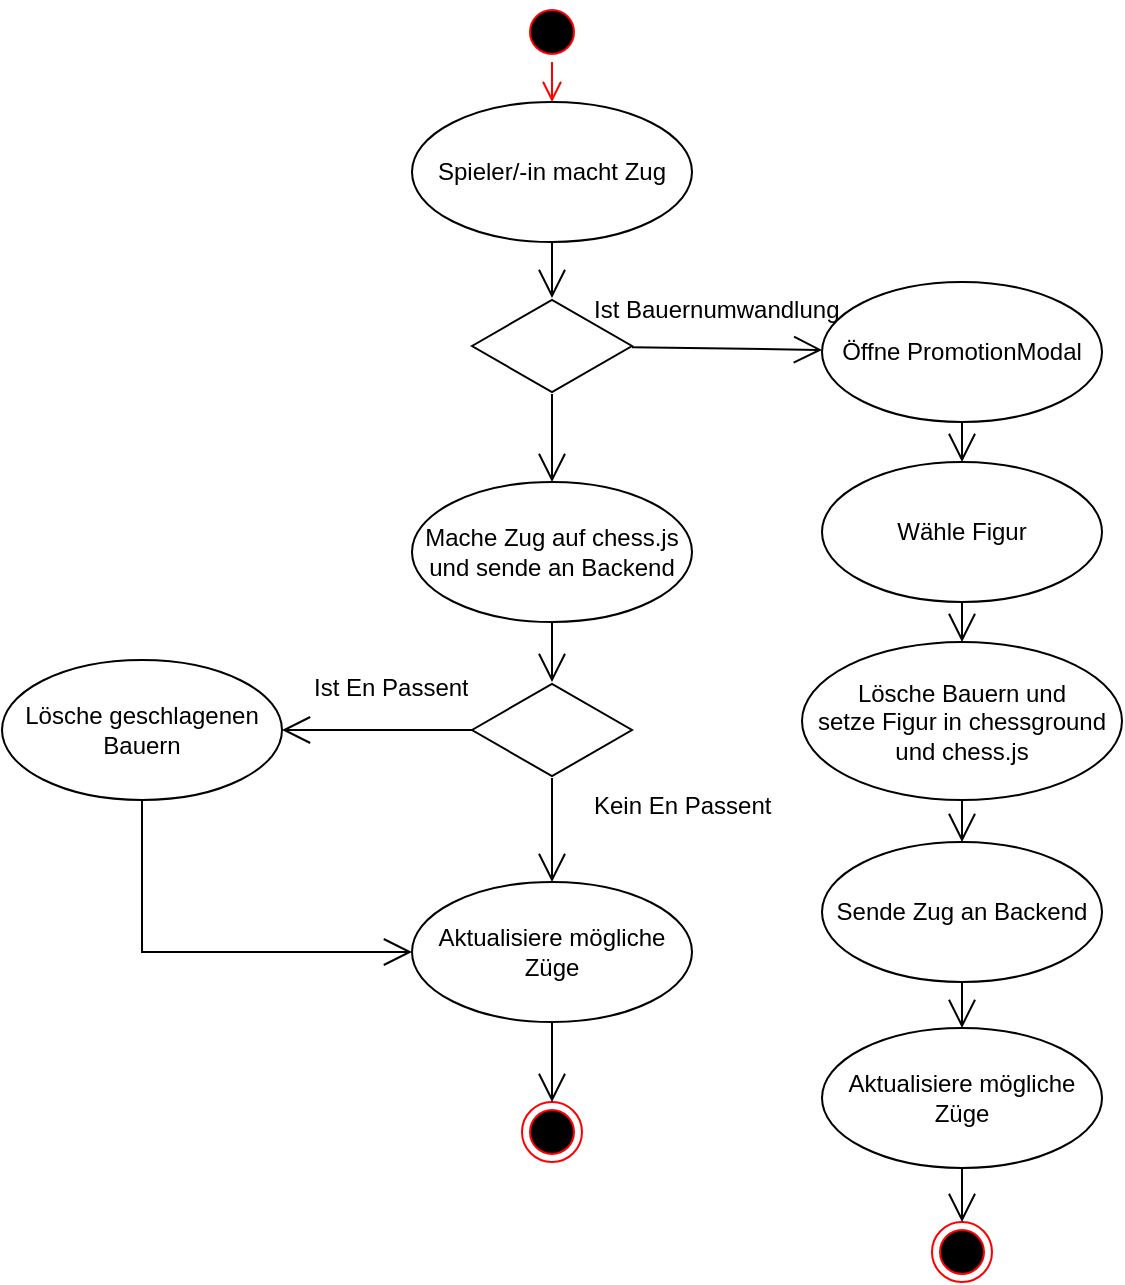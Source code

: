 <mxfile version="21.3.2" type="device">
  <diagram name="Page-1" id="0783ab3e-0a74-02c8-0abd-f7b4e66b4bec">
    <mxGraphModel dx="1050" dy="541" grid="1" gridSize="10" guides="1" tooltips="1" connect="1" arrows="1" fold="1" page="1" pageScale="1" pageWidth="600" pageHeight="700" background="none" math="0" shadow="0">
      <root>
        <mxCell id="0" />
        <mxCell id="1" parent="0" />
        <mxCell id="wbuntGqTaFYtr3KhO8sW-3" value="" style="ellipse;html=1;shape=startState;fillColor=#000000;strokeColor=#ff0000;" parent="1" vertex="1">
          <mxGeometry x="260" y="50" width="30" height="30" as="geometry" />
        </mxCell>
        <mxCell id="wbuntGqTaFYtr3KhO8sW-4" value="" style="edgeStyle=orthogonalEdgeStyle;html=1;verticalAlign=bottom;endArrow=open;endSize=8;strokeColor=#ff0000;rounded=0;" parent="1" source="wbuntGqTaFYtr3KhO8sW-3" edge="1">
          <mxGeometry relative="1" as="geometry">
            <mxPoint x="275" y="100" as="targetPoint" />
          </mxGeometry>
        </mxCell>
        <mxCell id="wbuntGqTaFYtr3KhO8sW-5" value="Spieler/-in macht Zug" style="ellipse;whiteSpace=wrap;html=1;" parent="1" vertex="1">
          <mxGeometry x="205" y="100" width="140" height="70" as="geometry" />
        </mxCell>
        <mxCell id="wbuntGqTaFYtr3KhO8sW-6" value="" style="html=1;whiteSpace=wrap;aspect=fixed;shape=isoRectangle;" parent="1" vertex="1">
          <mxGeometry x="235" y="198" width="80" height="48" as="geometry" />
        </mxCell>
        <mxCell id="wbuntGqTaFYtr3KhO8sW-7" value="" style="endArrow=open;endFill=1;endSize=12;html=1;rounded=0;" parent="1" source="wbuntGqTaFYtr3KhO8sW-5" target="wbuntGqTaFYtr3KhO8sW-6" edge="1">
          <mxGeometry width="160" relative="1" as="geometry">
            <mxPoint x="190" y="250" as="sourcePoint" />
            <mxPoint x="350" y="250" as="targetPoint" />
          </mxGeometry>
        </mxCell>
        <mxCell id="wbuntGqTaFYtr3KhO8sW-11" value="" style="endArrow=open;endFill=1;endSize=12;html=1;rounded=0;" parent="1" source="wbuntGqTaFYtr3KhO8sW-6" target="wbuntGqTaFYtr3KhO8sW-13" edge="1">
          <mxGeometry width="160" relative="1" as="geometry">
            <mxPoint x="440" y="330" as="sourcePoint" />
            <mxPoint x="550" y="255" as="targetPoint" />
          </mxGeometry>
        </mxCell>
        <mxCell id="wbuntGqTaFYtr3KhO8sW-12" value="Ist Bauernumwandlung" style="text;strokeColor=none;fillColor=none;align=left;verticalAlign=top;spacingLeft=4;spacingRight=4;overflow=hidden;rotatable=0;points=[[0,0.5],[1,0.5]];portConstraint=eastwest;whiteSpace=wrap;html=1;" parent="1" vertex="1">
          <mxGeometry x="290" y="190" width="160" height="26" as="geometry" />
        </mxCell>
        <mxCell id="wbuntGqTaFYtr3KhO8sW-13" value="Öffne PromotionModal" style="ellipse;whiteSpace=wrap;html=1;" parent="1" vertex="1">
          <mxGeometry x="410" y="190" width="140" height="70" as="geometry" />
        </mxCell>
        <mxCell id="wbuntGqTaFYtr3KhO8sW-14" value="" style="endArrow=open;endFill=1;endSize=12;html=1;rounded=0;" parent="1" source="wbuntGqTaFYtr3KhO8sW-6" target="wbuntGqTaFYtr3KhO8sW-22" edge="1">
          <mxGeometry width="160" relative="1" as="geometry">
            <mxPoint x="190" y="250" as="sourcePoint" />
            <mxPoint x="275" y="310" as="targetPoint" />
          </mxGeometry>
        </mxCell>
        <mxCell id="wbuntGqTaFYtr3KhO8sW-22" value="Mache Zug auf chess.js und sende an Backend" style="ellipse;whiteSpace=wrap;html=1;" parent="1" vertex="1">
          <mxGeometry x="205" y="290" width="140" height="70" as="geometry" />
        </mxCell>
        <mxCell id="wbuntGqTaFYtr3KhO8sW-25" value="" style="html=1;whiteSpace=wrap;aspect=fixed;shape=isoRectangle;" parent="1" vertex="1">
          <mxGeometry x="235" y="390" width="80" height="48" as="geometry" />
        </mxCell>
        <mxCell id="wbuntGqTaFYtr3KhO8sW-29" value="" style="endArrow=open;endFill=1;endSize=12;html=1;rounded=0;" parent="1" source="wbuntGqTaFYtr3KhO8sW-22" target="wbuntGqTaFYtr3KhO8sW-25" edge="1">
          <mxGeometry width="160" relative="1" as="geometry">
            <mxPoint x="190" y="360" as="sourcePoint" />
            <mxPoint x="350" y="360" as="targetPoint" />
          </mxGeometry>
        </mxCell>
        <mxCell id="wbuntGqTaFYtr3KhO8sW-31" value="" style="endArrow=open;endFill=1;endSize=12;html=1;rounded=0;" parent="1" source="wbuntGqTaFYtr3KhO8sW-25" target="wbuntGqTaFYtr3KhO8sW-33" edge="1">
          <mxGeometry width="160" relative="1" as="geometry">
            <mxPoint x="200" y="480" as="sourcePoint" />
            <mxPoint x="130" y="414" as="targetPoint" />
          </mxGeometry>
        </mxCell>
        <mxCell id="wbuntGqTaFYtr3KhO8sW-32" value="Ist En Passent" style="text;strokeColor=none;fillColor=none;align=left;verticalAlign=top;spacingLeft=4;spacingRight=4;overflow=hidden;rotatable=0;points=[[0,0.5],[1,0.5]];portConstraint=eastwest;whiteSpace=wrap;html=1;" parent="1" vertex="1">
          <mxGeometry x="150" y="379" width="100" height="26" as="geometry" />
        </mxCell>
        <mxCell id="wbuntGqTaFYtr3KhO8sW-33" value="Lösche geschlagenen Bauern" style="ellipse;whiteSpace=wrap;html=1;" parent="1" vertex="1">
          <mxGeometry y="379" width="140" height="70" as="geometry" />
        </mxCell>
        <mxCell id="wbuntGqTaFYtr3KhO8sW-34" value="" style="endArrow=open;endFill=1;endSize=12;html=1;rounded=0;" parent="1" source="wbuntGqTaFYtr3KhO8sW-25" target="G9zoYI6VAdiONM6db2Bw-1" edge="1">
          <mxGeometry width="160" relative="1" as="geometry">
            <mxPoint x="200" y="590" as="sourcePoint" />
            <mxPoint x="275" y="510" as="targetPoint" />
          </mxGeometry>
        </mxCell>
        <mxCell id="wbuntGqTaFYtr3KhO8sW-36" value="Kein En Passent" style="text;strokeColor=none;fillColor=none;align=left;verticalAlign=top;spacingLeft=4;spacingRight=4;overflow=hidden;rotatable=0;points=[[0,0.5],[1,0.5]];portConstraint=eastwest;whiteSpace=wrap;html=1;" parent="1" vertex="1">
          <mxGeometry x="290" y="438" width="100" height="26" as="geometry" />
        </mxCell>
        <mxCell id="wbuntGqTaFYtr3KhO8sW-37" value="" style="ellipse;html=1;shape=endState;fillColor=#000000;strokeColor=#ff0000;" parent="1" vertex="1">
          <mxGeometry x="465" y="660" width="30" height="30" as="geometry" />
        </mxCell>
        <mxCell id="wbuntGqTaFYtr3KhO8sW-38" value="" style="endArrow=open;endFill=1;endSize=12;html=1;rounded=0;" parent="1" source="wbuntGqTaFYtr3KhO8sW-33" target="G9zoYI6VAdiONM6db2Bw-1" edge="1">
          <mxGeometry width="160" relative="1" as="geometry">
            <mxPoint x="200" y="590" as="sourcePoint" />
            <mxPoint x="360" y="590" as="targetPoint" />
            <Array as="points">
              <mxPoint x="70" y="525" />
            </Array>
          </mxGeometry>
        </mxCell>
        <mxCell id="wbuntGqTaFYtr3KhO8sW-39" value="" style="endArrow=open;endFill=1;endSize=12;html=1;rounded=0;" parent="1" source="wbuntGqTaFYtr3KhO8sW-13" target="wbuntGqTaFYtr3KhO8sW-40" edge="1">
          <mxGeometry width="160" relative="1" as="geometry">
            <mxPoint x="140" y="373" as="sourcePoint" />
            <mxPoint x="480" y="333" as="targetPoint" />
          </mxGeometry>
        </mxCell>
        <mxCell id="wbuntGqTaFYtr3KhO8sW-40" value="Wähle Figur" style="ellipse;whiteSpace=wrap;html=1;" parent="1" vertex="1">
          <mxGeometry x="410" y="280" width="140" height="70" as="geometry" />
        </mxCell>
        <mxCell id="wbuntGqTaFYtr3KhO8sW-41" value="" style="endArrow=open;endFill=1;endSize=12;html=1;rounded=0;" parent="1" source="wbuntGqTaFYtr3KhO8sW-40" target="wbuntGqTaFYtr3KhO8sW-42" edge="1">
          <mxGeometry width="160" relative="1" as="geometry">
            <mxPoint x="140" y="373" as="sourcePoint" />
            <mxPoint x="480" y="443" as="targetPoint" />
          </mxGeometry>
        </mxCell>
        <mxCell id="wbuntGqTaFYtr3KhO8sW-42" value="Lösche Bauern und&lt;br&gt;setze Figur in chessground und chess.js" style="ellipse;whiteSpace=wrap;html=1;" parent="1" vertex="1">
          <mxGeometry x="400" y="370" width="160" height="79" as="geometry" />
        </mxCell>
        <mxCell id="wbuntGqTaFYtr3KhO8sW-43" value="" style="endArrow=open;endFill=1;endSize=12;html=1;rounded=0;" parent="1" source="wbuntGqTaFYtr3KhO8sW-42" target="wbuntGqTaFYtr3KhO8sW-44" edge="1">
          <mxGeometry width="160" relative="1" as="geometry">
            <mxPoint x="140" y="363" as="sourcePoint" />
            <mxPoint x="490" y="513" as="targetPoint" />
          </mxGeometry>
        </mxCell>
        <mxCell id="wbuntGqTaFYtr3KhO8sW-44" value="Sende Zug an Backend" style="ellipse;whiteSpace=wrap;html=1;" parent="1" vertex="1">
          <mxGeometry x="410" y="470" width="140" height="70" as="geometry" />
        </mxCell>
        <mxCell id="wbuntGqTaFYtr3KhO8sW-45" value="" style="endArrow=open;endFill=1;endSize=12;html=1;rounded=0;" parent="1" source="wbuntGqTaFYtr3KhO8sW-44" target="G9zoYI6VAdiONM6db2Bw-2" edge="1">
          <mxGeometry width="160" relative="1" as="geometry">
            <mxPoint x="160" y="360" as="sourcePoint" />
            <mxPoint x="320" y="360" as="targetPoint" />
          </mxGeometry>
        </mxCell>
        <mxCell id="G9zoYI6VAdiONM6db2Bw-1" value="Aktualisiere mögliche Züge" style="ellipse;whiteSpace=wrap;html=1;" parent="1" vertex="1">
          <mxGeometry x="205" y="490" width="140" height="70" as="geometry" />
        </mxCell>
        <mxCell id="G9zoYI6VAdiONM6db2Bw-2" value="Aktualisiere mögliche Züge" style="ellipse;whiteSpace=wrap;html=1;" parent="1" vertex="1">
          <mxGeometry x="410" y="563" width="140" height="70" as="geometry" />
        </mxCell>
        <mxCell id="G9zoYI6VAdiONM6db2Bw-3" value="" style="ellipse;html=1;shape=endState;fillColor=#000000;strokeColor=#ff0000;" parent="1" vertex="1">
          <mxGeometry x="260" y="600" width="30" height="30" as="geometry" />
        </mxCell>
        <mxCell id="G9zoYI6VAdiONM6db2Bw-4" value="" style="endArrow=open;endFill=1;endSize=12;html=1;rounded=0;" parent="1" source="G9zoYI6VAdiONM6db2Bw-2" target="wbuntGqTaFYtr3KhO8sW-37" edge="1">
          <mxGeometry width="160" relative="1" as="geometry">
            <mxPoint x="224" y="448" as="sourcePoint" />
            <mxPoint x="178" y="503" as="targetPoint" />
          </mxGeometry>
        </mxCell>
        <mxCell id="G9zoYI6VAdiONM6db2Bw-5" value="" style="endArrow=open;endFill=1;endSize=12;html=1;rounded=0;exitX=0.5;exitY=1;exitDx=0;exitDy=0;" parent="1" source="G9zoYI6VAdiONM6db2Bw-1" target="G9zoYI6VAdiONM6db2Bw-3" edge="1">
          <mxGeometry width="160" relative="1" as="geometry">
            <mxPoint x="285" y="448" as="sourcePoint" />
            <mxPoint x="285" y="500" as="targetPoint" />
          </mxGeometry>
        </mxCell>
      </root>
    </mxGraphModel>
  </diagram>
</mxfile>
